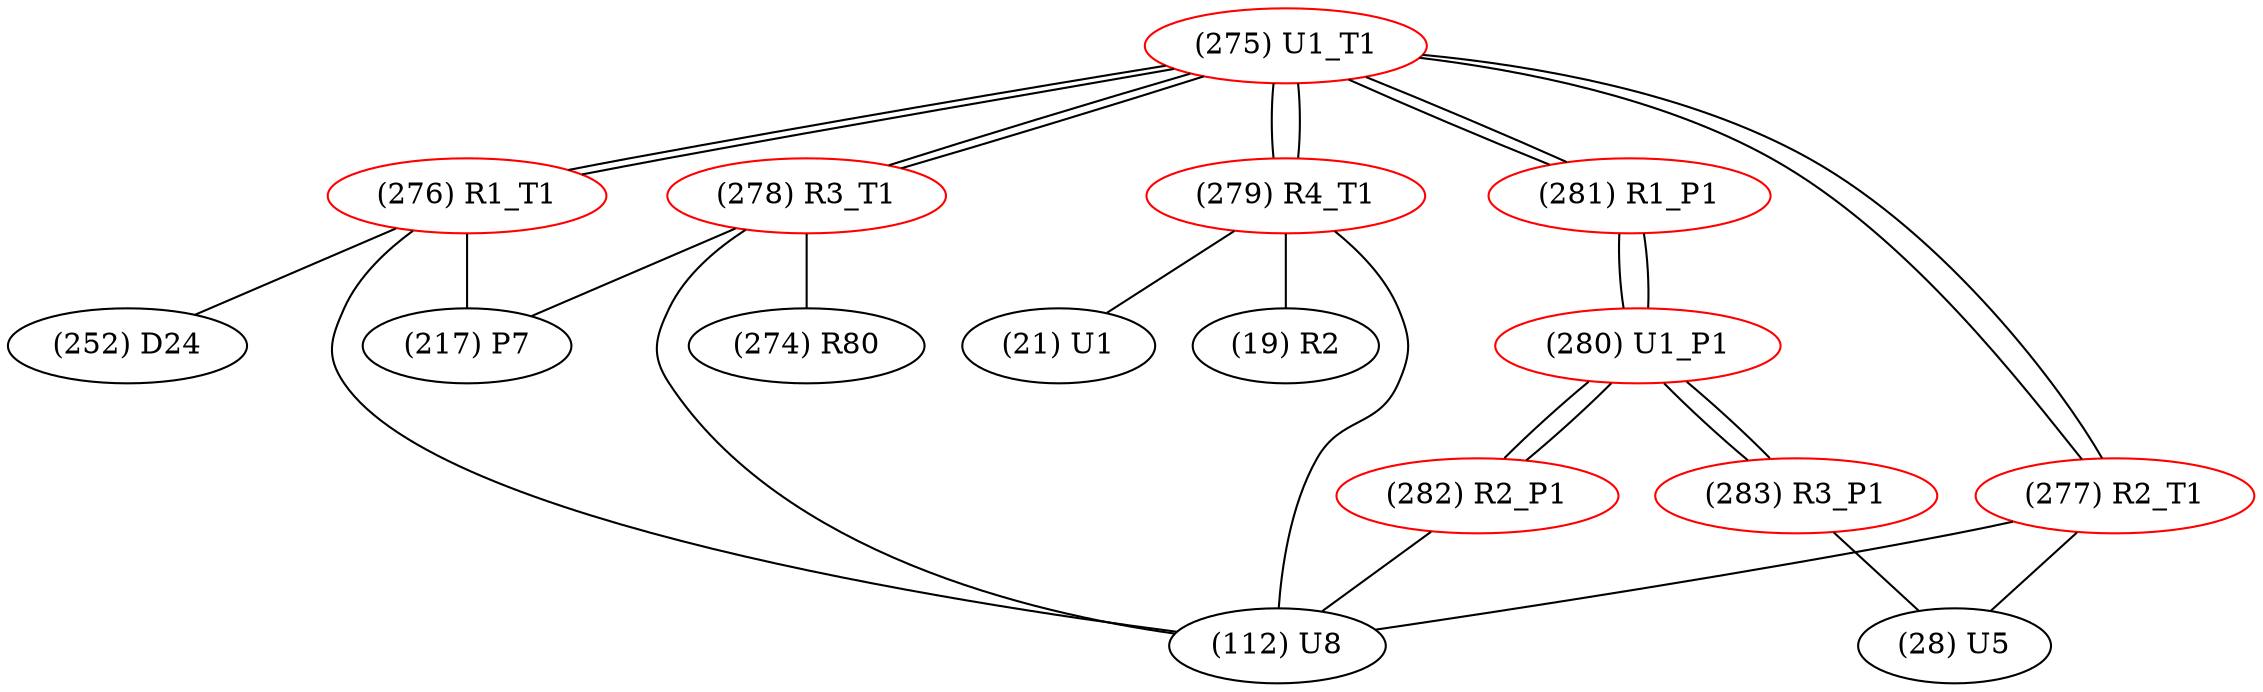 graph {
	275 [label="(275) U1_T1" color=red]
	276 [label="(276) R1_T1"]
	277 [label="(277) R2_T1"]
	278 [label="(278) R3_T1"]
	279 [label="(279) R4_T1"]
	281 [label="(281) R1_P1"]
	276 [label="(276) R1_T1" color=red]
	217 [label="(217) P7"]
	112 [label="(112) U8"]
	252 [label="(252) D24"]
	275 [label="(275) U1_T1"]
	277 [label="(277) R2_T1" color=red]
	28 [label="(28) U5"]
	112 [label="(112) U8"]
	275 [label="(275) U1_T1"]
	278 [label="(278) R3_T1" color=red]
	112 [label="(112) U8"]
	274 [label="(274) R80"]
	217 [label="(217) P7"]
	275 [label="(275) U1_T1"]
	279 [label="(279) R4_T1" color=red]
	19 [label="(19) R2"]
	112 [label="(112) U8"]
	21 [label="(21) U1"]
	275 [label="(275) U1_T1"]
	280 [label="(280) U1_P1" color=red]
	283 [label="(283) R3_P1"]
	282 [label="(282) R2_P1"]
	281 [label="(281) R1_P1"]
	281 [label="(281) R1_P1" color=red]
	275 [label="(275) U1_T1"]
	280 [label="(280) U1_P1"]
	282 [label="(282) R2_P1" color=red]
	112 [label="(112) U8"]
	280 [label="(280) U1_P1"]
	283 [label="(283) R3_P1" color=red]
	28 [label="(28) U5"]
	280 [label="(280) U1_P1"]
	275 -- 276
	275 -- 277
	275 -- 278
	275 -- 279
	275 -- 281
	276 -- 217
	276 -- 112
	276 -- 252
	276 -- 275
	277 -- 28
	277 -- 112
	277 -- 275
	278 -- 112
	278 -- 274
	278 -- 217
	278 -- 275
	279 -- 19
	279 -- 112
	279 -- 21
	279 -- 275
	280 -- 283
	280 -- 282
	280 -- 281
	281 -- 275
	281 -- 280
	282 -- 112
	282 -- 280
	283 -- 28
	283 -- 280
}